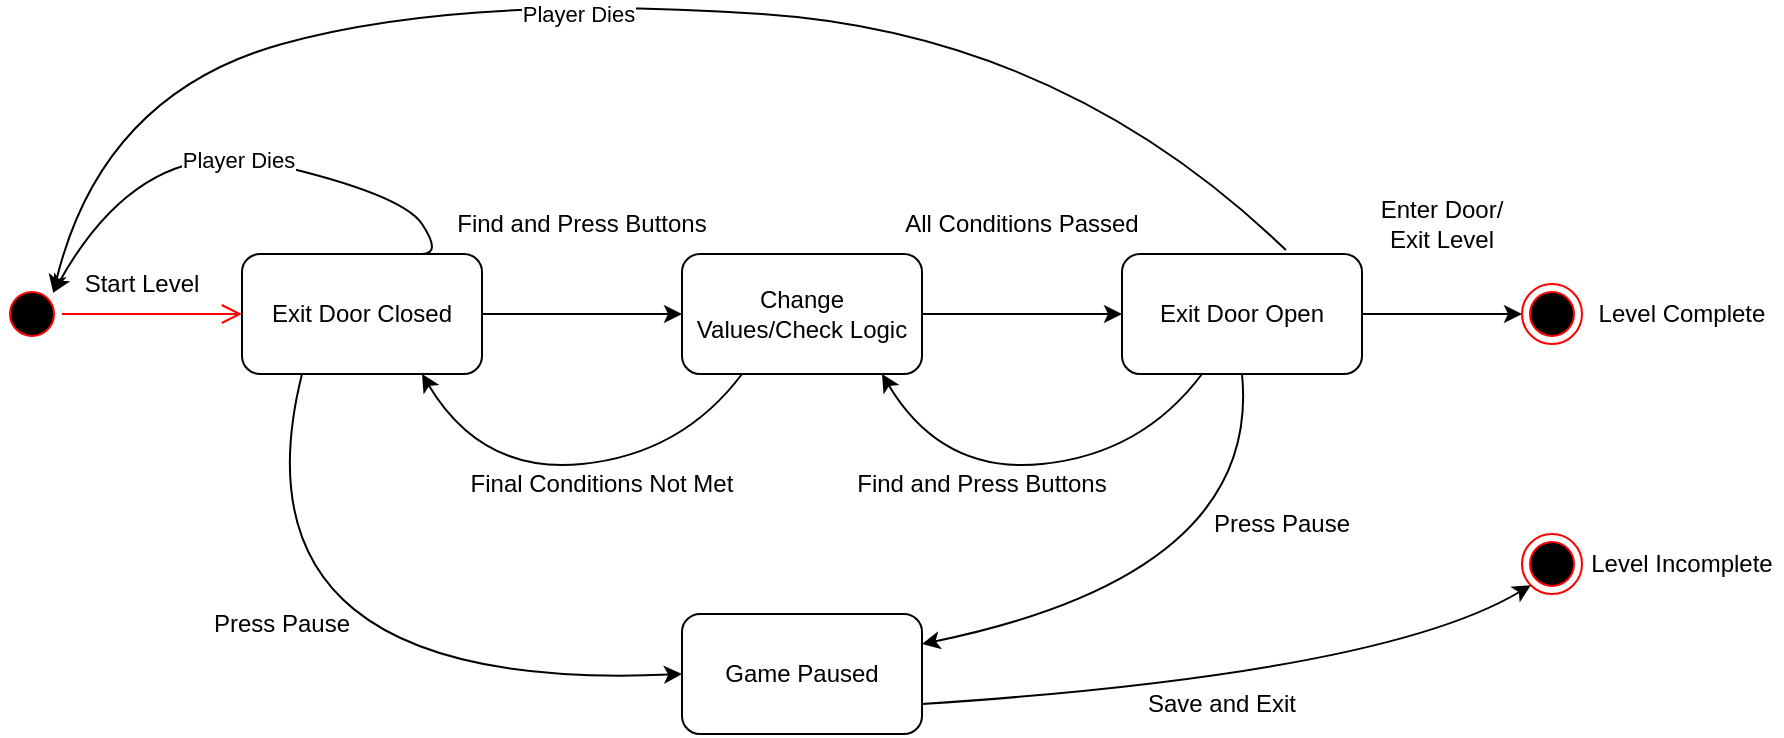 <mxfile version="24.7.17">
  <diagram name="Page-1" id="MFcTYn4dN0HF2_t9Gs-d">
    <mxGraphModel dx="1194" dy="789" grid="1" gridSize="10" guides="1" tooltips="1" connect="1" arrows="1" fold="1" page="1" pageScale="1" pageWidth="850" pageHeight="1100" math="0" shadow="0">
      <root>
        <mxCell id="0" />
        <mxCell id="1" parent="0" />
        <mxCell id="rX3JwKmnMdNHZesdWCCT-10" style="edgeStyle=orthogonalEdgeStyle;rounded=0;orthogonalLoop=1;jettySize=auto;html=1;entryX=0;entryY=0.5;entryDx=0;entryDy=0;" parent="1" source="rX3JwKmnMdNHZesdWCCT-1" target="rX3JwKmnMdNHZesdWCCT-7" edge="1">
          <mxGeometry relative="1" as="geometry" />
        </mxCell>
        <mxCell id="rX3JwKmnMdNHZesdWCCT-1" value="Exit Door Open" style="rounded=1;whiteSpace=wrap;html=1;" parent="1" vertex="1">
          <mxGeometry x="580" y="260" width="120" height="60" as="geometry" />
        </mxCell>
        <mxCell id="rX3JwKmnMdNHZesdWCCT-9" style="edgeStyle=orthogonalEdgeStyle;rounded=0;orthogonalLoop=1;jettySize=auto;html=1;entryX=0;entryY=0.5;entryDx=0;entryDy=0;" parent="1" source="rX3JwKmnMdNHZesdWCCT-2" target="rX3JwKmnMdNHZesdWCCT-1" edge="1">
          <mxGeometry relative="1" as="geometry" />
        </mxCell>
        <mxCell id="rX3JwKmnMdNHZesdWCCT-2" value="Change Values/Check Logic" style="rounded=1;whiteSpace=wrap;html=1;" parent="1" vertex="1">
          <mxGeometry x="360" y="260" width="120" height="60" as="geometry" />
        </mxCell>
        <mxCell id="rX3JwKmnMdNHZesdWCCT-8" style="edgeStyle=orthogonalEdgeStyle;rounded=0;orthogonalLoop=1;jettySize=auto;html=1;" parent="1" source="rX3JwKmnMdNHZesdWCCT-3" target="rX3JwKmnMdNHZesdWCCT-2" edge="1">
          <mxGeometry relative="1" as="geometry" />
        </mxCell>
        <mxCell id="rX3JwKmnMdNHZesdWCCT-3" value="Exit Door Closed" style="rounded=1;whiteSpace=wrap;html=1;" parent="1" vertex="1">
          <mxGeometry x="140" y="260" width="120" height="60" as="geometry" />
        </mxCell>
        <mxCell id="rX3JwKmnMdNHZesdWCCT-4" value="" style="ellipse;html=1;shape=startState;fillColor=#000000;strokeColor=#ff0000;" parent="1" vertex="1">
          <mxGeometry x="20" y="275" width="30" height="30" as="geometry" />
        </mxCell>
        <mxCell id="rX3JwKmnMdNHZesdWCCT-5" value="" style="edgeStyle=orthogonalEdgeStyle;html=1;verticalAlign=bottom;endArrow=open;endSize=8;strokeColor=#ff0000;rounded=0;entryX=0;entryY=0.5;entryDx=0;entryDy=0;" parent="1" source="rX3JwKmnMdNHZesdWCCT-4" target="rX3JwKmnMdNHZesdWCCT-3" edge="1">
          <mxGeometry relative="1" as="geometry">
            <mxPoint x="35" y="370" as="targetPoint" />
          </mxGeometry>
        </mxCell>
        <mxCell id="rX3JwKmnMdNHZesdWCCT-6" value="" style="ellipse;html=1;shape=endState;fillColor=#000000;strokeColor=#ff0000;" parent="1" vertex="1">
          <mxGeometry x="780" y="400" width="30" height="30" as="geometry" />
        </mxCell>
        <mxCell id="rX3JwKmnMdNHZesdWCCT-7" value="" style="ellipse;html=1;shape=endState;fillColor=#000000;strokeColor=#ff0000;" parent="1" vertex="1">
          <mxGeometry x="780" y="275" width="30" height="30" as="geometry" />
        </mxCell>
        <mxCell id="rX3JwKmnMdNHZesdWCCT-11" value="" style="curved=1;endArrow=classic;html=1;rounded=0;entryX=0.75;entryY=1;entryDx=0;entryDy=0;exitX=0.25;exitY=1;exitDx=0;exitDy=0;" parent="1" source="rX3JwKmnMdNHZesdWCCT-2" target="rX3JwKmnMdNHZesdWCCT-3" edge="1">
          <mxGeometry width="50" height="50" relative="1" as="geometry">
            <mxPoint x="230" y="410" as="sourcePoint" />
            <mxPoint x="280" y="360" as="targetPoint" />
            <Array as="points">
              <mxPoint x="360" y="360" />
              <mxPoint x="260" y="370" />
            </Array>
          </mxGeometry>
        </mxCell>
        <mxCell id="rX3JwKmnMdNHZesdWCCT-12" value="" style="curved=1;endArrow=classic;html=1;rounded=0;exitX=0.25;exitY=1;exitDx=0;exitDy=0;entryX=0;entryY=0.5;entryDx=0;entryDy=0;" parent="1" source="rX3JwKmnMdNHZesdWCCT-3" target="rX3JwKmnMdNHZesdWCCT-14" edge="1">
          <mxGeometry width="50" height="50" relative="1" as="geometry">
            <mxPoint x="400" y="430" as="sourcePoint" />
            <mxPoint x="330" y="470" as="targetPoint" />
            <Array as="points">
              <mxPoint x="130" y="480" />
            </Array>
          </mxGeometry>
        </mxCell>
        <mxCell id="rX3JwKmnMdNHZesdWCCT-13" value="" style="curved=1;endArrow=classic;html=1;rounded=0;entryX=0.75;entryY=1;entryDx=0;entryDy=0;exitX=0.25;exitY=1;exitDx=0;exitDy=0;" parent="1" edge="1">
          <mxGeometry width="50" height="50" relative="1" as="geometry">
            <mxPoint x="620" y="320" as="sourcePoint" />
            <mxPoint x="460" y="320" as="targetPoint" />
            <Array as="points">
              <mxPoint x="590" y="360" />
              <mxPoint x="490" y="370" />
            </Array>
          </mxGeometry>
        </mxCell>
        <mxCell id="rX3JwKmnMdNHZesdWCCT-14" value="Game Paused" style="rounded=1;whiteSpace=wrap;html=1;" parent="1" vertex="1">
          <mxGeometry x="360" y="440" width="120" height="60" as="geometry" />
        </mxCell>
        <mxCell id="rX3JwKmnMdNHZesdWCCT-15" value="" style="curved=1;endArrow=classic;html=1;rounded=0;exitX=0.5;exitY=1;exitDx=0;exitDy=0;entryX=1;entryY=0.25;entryDx=0;entryDy=0;" parent="1" source="rX3JwKmnMdNHZesdWCCT-1" target="rX3JwKmnMdNHZesdWCCT-14" edge="1">
          <mxGeometry width="50" height="50" relative="1" as="geometry">
            <mxPoint x="520" y="390" as="sourcePoint" />
            <mxPoint x="710" y="540" as="targetPoint" />
            <Array as="points">
              <mxPoint x="650" y="420" />
            </Array>
          </mxGeometry>
        </mxCell>
        <mxCell id="rX3JwKmnMdNHZesdWCCT-16" value="" style="curved=1;endArrow=classic;html=1;rounded=0;exitX=1;exitY=0.75;exitDx=0;exitDy=0;entryX=0;entryY=1;entryDx=0;entryDy=0;" parent="1" source="rX3JwKmnMdNHZesdWCCT-14" target="rX3JwKmnMdNHZesdWCCT-6" edge="1">
          <mxGeometry width="50" height="50" relative="1" as="geometry">
            <mxPoint x="530" y="460" as="sourcePoint" />
            <mxPoint x="720" y="610" as="targetPoint" />
            <Array as="points">
              <mxPoint x="710" y="470" />
            </Array>
          </mxGeometry>
        </mxCell>
        <mxCell id="rX3JwKmnMdNHZesdWCCT-18" value="Save and Exit" style="text;html=1;align=center;verticalAlign=middle;whiteSpace=wrap;rounded=0;" parent="1" vertex="1">
          <mxGeometry x="590" y="470" width="80" height="30" as="geometry" />
        </mxCell>
        <mxCell id="rX3JwKmnMdNHZesdWCCT-19" value="Press Pause" style="text;html=1;align=center;verticalAlign=middle;whiteSpace=wrap;rounded=0;" parent="1" vertex="1">
          <mxGeometry x="120" y="430" width="80" height="30" as="geometry" />
        </mxCell>
        <mxCell id="rX3JwKmnMdNHZesdWCCT-20" value="Press Pause" style="text;html=1;align=center;verticalAlign=middle;whiteSpace=wrap;rounded=0;" parent="1" vertex="1">
          <mxGeometry x="620" y="380" width="80" height="30" as="geometry" />
        </mxCell>
        <mxCell id="rX3JwKmnMdNHZesdWCCT-22" value="Find and Press Buttons" style="text;html=1;align=center;verticalAlign=middle;whiteSpace=wrap;rounded=0;" parent="1" vertex="1">
          <mxGeometry x="440" y="360" width="140" height="30" as="geometry" />
        </mxCell>
        <mxCell id="rX3JwKmnMdNHZesdWCCT-23" value="Find and Press Buttons" style="text;html=1;align=center;verticalAlign=middle;whiteSpace=wrap;rounded=0;" parent="1" vertex="1">
          <mxGeometry x="240" y="230" width="140" height="30" as="geometry" />
        </mxCell>
        <mxCell id="rX3JwKmnMdNHZesdWCCT-24" value="All Conditions Passed" style="text;html=1;align=center;verticalAlign=middle;whiteSpace=wrap;rounded=0;" parent="1" vertex="1">
          <mxGeometry x="460" y="230" width="140" height="30" as="geometry" />
        </mxCell>
        <mxCell id="rX3JwKmnMdNHZesdWCCT-25" value="Final Conditions Not Met" style="text;html=1;align=center;verticalAlign=middle;whiteSpace=wrap;rounded=0;" parent="1" vertex="1">
          <mxGeometry x="250" y="360" width="140" height="30" as="geometry" />
        </mxCell>
        <mxCell id="rX3JwKmnMdNHZesdWCCT-26" value="Enter Door/ Exit Level" style="text;html=1;align=center;verticalAlign=middle;whiteSpace=wrap;rounded=0;" parent="1" vertex="1">
          <mxGeometry x="700" y="230" width="80" height="30" as="geometry" />
        </mxCell>
        <mxCell id="rX3JwKmnMdNHZesdWCCT-27" value="Level Complete" style="text;html=1;align=center;verticalAlign=middle;whiteSpace=wrap;rounded=0;" parent="1" vertex="1">
          <mxGeometry x="810" y="275" width="100" height="30" as="geometry" />
        </mxCell>
        <mxCell id="rX3JwKmnMdNHZesdWCCT-28" value="Level Incomplete" style="text;html=1;align=center;verticalAlign=middle;whiteSpace=wrap;rounded=0;" parent="1" vertex="1">
          <mxGeometry x="810" y="400" width="100" height="30" as="geometry" />
        </mxCell>
        <mxCell id="rX3JwKmnMdNHZesdWCCT-29" value="Start Level" style="text;html=1;align=center;verticalAlign=middle;whiteSpace=wrap;rounded=0;" parent="1" vertex="1">
          <mxGeometry x="60" y="260" width="60" height="30" as="geometry" />
        </mxCell>
        <mxCell id="hAWMpXtkgYa8TV7C-aqK-1" value="" style="curved=1;endArrow=classic;html=1;rounded=0;exitX=0.683;exitY=-0.033;exitDx=0;exitDy=0;exitPerimeter=0;entryX=1;entryY=0;entryDx=0;entryDy=0;" edge="1" parent="1" source="rX3JwKmnMdNHZesdWCCT-1" target="rX3JwKmnMdNHZesdWCCT-4">
          <mxGeometry width="50" height="50" relative="1" as="geometry">
            <mxPoint x="320" y="170" as="sourcePoint" />
            <mxPoint x="370" y="120" as="targetPoint" />
            <Array as="points">
              <mxPoint x="550" y="150" />
              <mxPoint x="250" y="130" />
              <mxPoint x="70" y="180" />
            </Array>
          </mxGeometry>
        </mxCell>
        <mxCell id="hAWMpXtkgYa8TV7C-aqK-4" value="Player Dies" style="edgeLabel;html=1;align=center;verticalAlign=middle;resizable=0;points=[];" vertex="1" connectable="0" parent="hAWMpXtkgYa8TV7C-aqK-1">
          <mxGeometry x="0.067" y="6" relative="1" as="geometry">
            <mxPoint as="offset" />
          </mxGeometry>
        </mxCell>
        <mxCell id="hAWMpXtkgYa8TV7C-aqK-2" value="" style="curved=1;endArrow=classic;html=1;rounded=0;entryX=1;entryY=0;entryDx=0;entryDy=0;" edge="1" parent="1" target="rX3JwKmnMdNHZesdWCCT-4">
          <mxGeometry width="50" height="50" relative="1" as="geometry">
            <mxPoint x="230" y="260" as="sourcePoint" />
            <mxPoint x="240" y="210" as="targetPoint" />
            <Array as="points">
              <mxPoint x="240" y="260" />
              <mxPoint x="220" y="230" />
              <mxPoint x="90" y="200" />
            </Array>
          </mxGeometry>
        </mxCell>
        <mxCell id="hAWMpXtkgYa8TV7C-aqK-3" value="Player Dies" style="edgeLabel;html=1;align=center;verticalAlign=middle;resizable=0;points=[];" vertex="1" connectable="0" parent="hAWMpXtkgYa8TV7C-aqK-2">
          <mxGeometry x="-0.04" y="2" relative="1" as="geometry">
            <mxPoint as="offset" />
          </mxGeometry>
        </mxCell>
      </root>
    </mxGraphModel>
  </diagram>
</mxfile>

